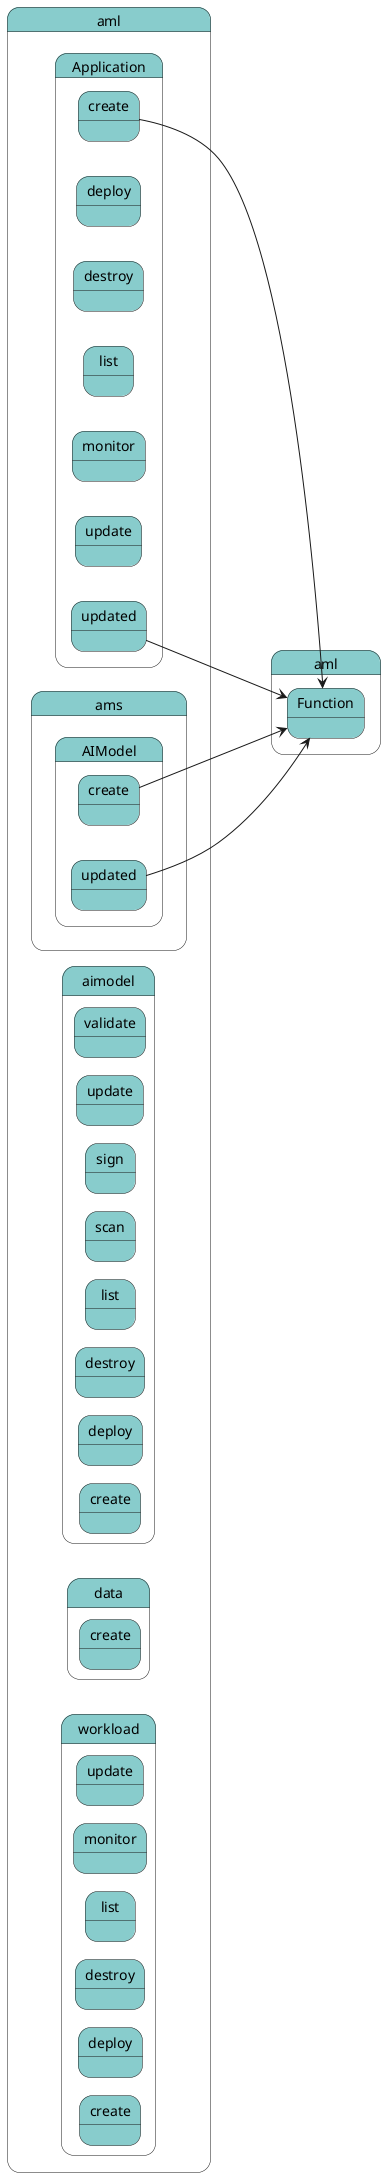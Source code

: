 @startuml
left to right direction


state "aml" as aml #88cccc {
}


state "aml" as pstatename #88cccc {
    state "Custom Function" as amlfunction {
    }
}

        state "aml" as aml #88cccc {
state "aimodel" as amlaimodel #88cccc {
state "create" as amlaimodelcreate #88cccc {
}
}
}


        state "aml" as aml #88cccc {
state "aimodel" as amlaimodel #88cccc {
state "deploy" as amlaimodeldeploy #88cccc {
}
}
}


        state "aml" as aml #88cccc {
state "aimodel" as amlaimodel #88cccc {
state "destroy" as amlaimodeldestroy #88cccc {
}
}
}


        state "aml" as aml #88cccc {
state "aimodel" as amlaimodel #88cccc {
state "list" as amlaimodellist #88cccc {
}
}
}


        state "aml" as aml #88cccc {
state "aimodel" as amlaimodel #88cccc {
state "scan" as amlaimodelscan #88cccc {
}
}
}


        state "aml" as aml #88cccc {
state "aimodel" as amlaimodel #88cccc {
state "sign" as amlaimodelsign #88cccc {
}
}
}


        state "aml" as aml #88cccc {
state "aimodel" as amlaimodel #88cccc {
state "update" as amlaimodelupdate #88cccc {
}
}
}


        state "aml" as aml #88cccc {
state "aimodel" as amlaimodel #88cccc {
state "validate" as amlaimodelvalidate #88cccc {
}
}
}


        state "aml" as aml #88cccc {
state "application" as amlapplication #88cccc {
state "create" as amlapplicationcreate #88cccc {
}
}
}


        state "aml" as aml #88cccc {
state "application" as amlapplication #88cccc {
state "deploy" as amlapplicationdeploy #88cccc {
}
}
}


        state "aml" as aml #88cccc {
state "application" as amlapplication #88cccc {
state "destroy" as amlapplicationdestroy #88cccc {
}
}
}


        state "aml" as aml #88cccc {
state "application" as amlapplication #88cccc {
state "list" as amlapplicationlist #88cccc {
}
}
}


        state "aml" as aml #88cccc {
state "application" as amlapplication #88cccc {
state "monitor" as amlapplicationmonitor #88cccc {
}
}
}


        state "aml" as aml #88cccc {
state "application" as amlapplication #88cccc {
state "update" as amlapplicationupdate #88cccc {
}
}
}


        state "aml" as aml #88cccc {
state "data" as amldata #88cccc {
state "create" as amldatacreate #88cccc {
}
}
}


        state "aml" as aml #88cccc {
state "workload" as amlworkload #88cccc {
state "create" as amlworkloadcreate #88cccc {
}
}
}


        state "aml" as aml #88cccc {
state "workload" as amlworkload #88cccc {
state "deploy" as amlworkloaddeploy #88cccc {
}
}
}


        state "aml" as aml #88cccc {
state "workload" as amlworkload #88cccc {
state "destroy" as amlworkloaddestroy #88cccc {
}
}
}


        state "aml" as aml #88cccc {
state "workload" as amlworkload #88cccc {
state "list" as amlworkloadlist #88cccc {
}
}
}


        state "aml" as aml #88cccc {
state "workload" as amlworkload #88cccc {
state "monitor" as amlworkloadmonitor #88cccc {
}
}
}


        state "aml" as aml #88cccc {
state "workload" as amlworkload #88cccc {
state "update" as amlworkloadupdate #88cccc {
}
}
}




        state "aml" as aml #88cccc {
state "ams" as amlams #88cccc {
state "AIModel" as amlamsaimodel #88cccc {
state "create" as amlamsaimodelcreate #88cccc {
}
}
}
}

        
    state "aml" as aml #88cccc {
state "Function" as amlfunction #88cccc {
}
}

    amlamsaimodelcreate ---> amlfunction
  

        state "aml" as aml #88cccc {
state "ams" as amlams #88cccc {
state "AIModel" as amlamsaimodel #88cccc {
state "updated" as amlamsaimodelupdated #88cccc {
}
}
}
}

        
    
    amlamsaimodelupdated ---> amlfunction
  

        state "aml" as aml #88cccc {
state "Application" as amlapplication #88cccc {
state "create" as amlapplicationcreate #88cccc {
}
}
}

        
    
    amlapplicationcreate ---> amlfunction
  

        state "aml" as aml #88cccc {
state "Application" as amlapplication #88cccc {
state "updated" as amlapplicationupdated #88cccc {
}
}
}

        
    
    amlapplicationupdated ---> amlfunction
  


    
    
        
       
    
    
        
       

@enduml
